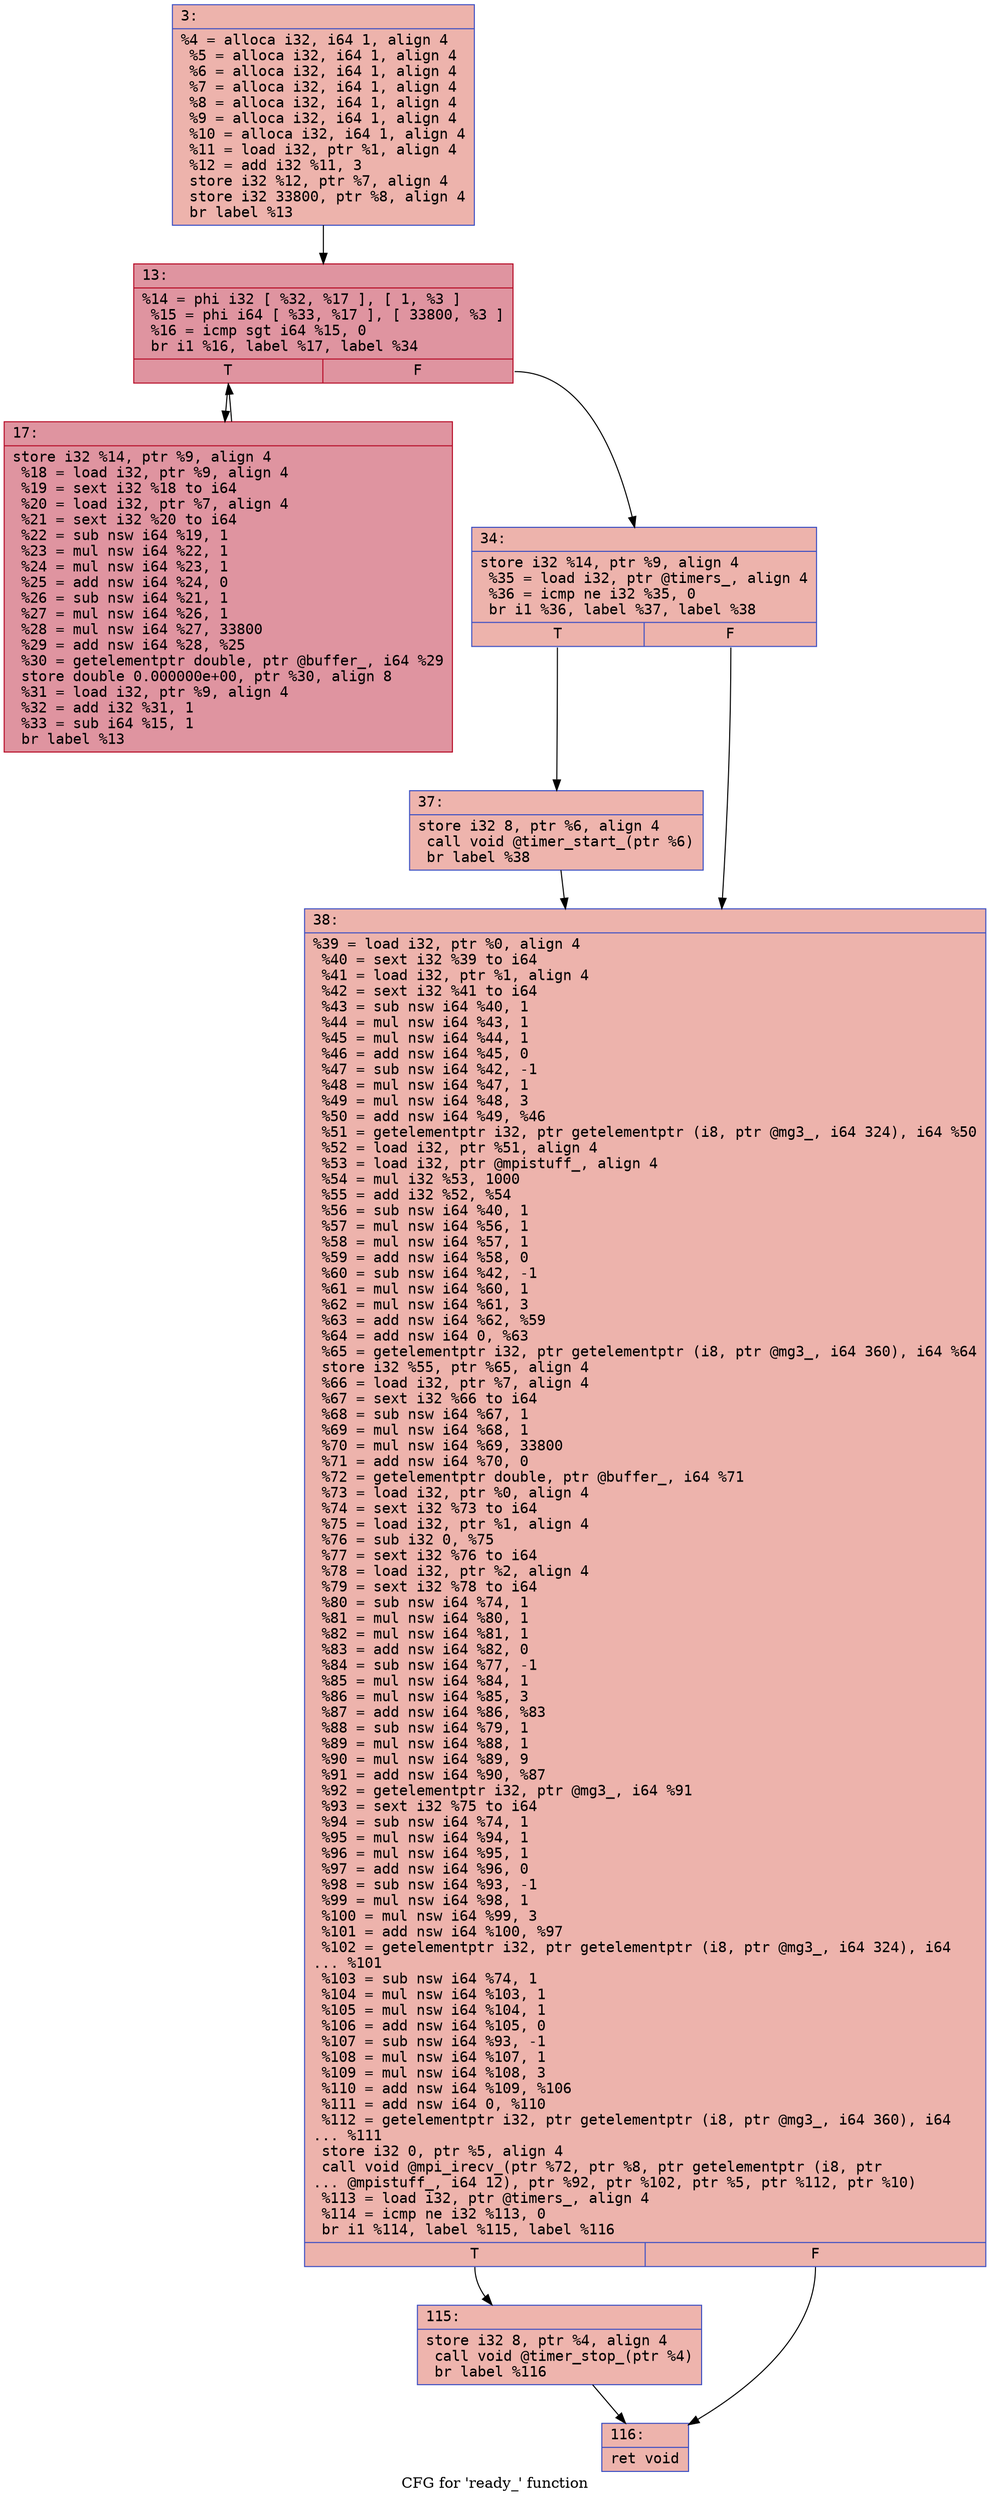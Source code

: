 digraph "CFG for 'ready_' function" {
	label="CFG for 'ready_' function";

	Node0x559626d3c6a0 [shape=record,color="#3d50c3ff", style=filled, fillcolor="#d6524470" fontname="Courier",label="{3:\l|  %4 = alloca i32, i64 1, align 4\l  %5 = alloca i32, i64 1, align 4\l  %6 = alloca i32, i64 1, align 4\l  %7 = alloca i32, i64 1, align 4\l  %8 = alloca i32, i64 1, align 4\l  %9 = alloca i32, i64 1, align 4\l  %10 = alloca i32, i64 1, align 4\l  %11 = load i32, ptr %1, align 4\l  %12 = add i32 %11, 3\l  store i32 %12, ptr %7, align 4\l  store i32 33800, ptr %8, align 4\l  br label %13\l}"];
	Node0x559626d3c6a0 -> Node0x559626d3cc40[tooltip="3 -> 13\nProbability 100.00%" ];
	Node0x559626d3cc40 [shape=record,color="#b70d28ff", style=filled, fillcolor="#b70d2870" fontname="Courier",label="{13:\l|  %14 = phi i32 [ %32, %17 ], [ 1, %3 ]\l  %15 = phi i64 [ %33, %17 ], [ 33800, %3 ]\l  %16 = icmp sgt i64 %15, 0\l  br i1 %16, label %17, label %34\l|{<s0>T|<s1>F}}"];
	Node0x559626d3cc40:s0 -> Node0x559626d3cd00[tooltip="13 -> 17\nProbability 96.88%" ];
	Node0x559626d3cc40:s1 -> Node0x559626d3dea0[tooltip="13 -> 34\nProbability 3.12%" ];
	Node0x559626d3cd00 [shape=record,color="#b70d28ff", style=filled, fillcolor="#b70d2870" fontname="Courier",label="{17:\l|  store i32 %14, ptr %9, align 4\l  %18 = load i32, ptr %9, align 4\l  %19 = sext i32 %18 to i64\l  %20 = load i32, ptr %7, align 4\l  %21 = sext i32 %20 to i64\l  %22 = sub nsw i64 %19, 1\l  %23 = mul nsw i64 %22, 1\l  %24 = mul nsw i64 %23, 1\l  %25 = add nsw i64 %24, 0\l  %26 = sub nsw i64 %21, 1\l  %27 = mul nsw i64 %26, 1\l  %28 = mul nsw i64 %27, 33800\l  %29 = add nsw i64 %28, %25\l  %30 = getelementptr double, ptr @buffer_, i64 %29\l  store double 0.000000e+00, ptr %30, align 8\l  %31 = load i32, ptr %9, align 4\l  %32 = add i32 %31, 1\l  %33 = sub i64 %15, 1\l  br label %13\l}"];
	Node0x559626d3cd00 -> Node0x559626d3cc40[tooltip="17 -> 13\nProbability 100.00%" ];
	Node0x559626d3dea0 [shape=record,color="#3d50c3ff", style=filled, fillcolor="#d6524470" fontname="Courier",label="{34:\l|  store i32 %14, ptr %9, align 4\l  %35 = load i32, ptr @timers_, align 4\l  %36 = icmp ne i32 %35, 0\l  br i1 %36, label %37, label %38\l|{<s0>T|<s1>F}}"];
	Node0x559626d3dea0:s0 -> Node0x559626d3eba0[tooltip="34 -> 37\nProbability 62.50%" ];
	Node0x559626d3dea0:s1 -> Node0x559626d3ebf0[tooltip="34 -> 38\nProbability 37.50%" ];
	Node0x559626d3eba0 [shape=record,color="#3d50c3ff", style=filled, fillcolor="#d8564670" fontname="Courier",label="{37:\l|  store i32 8, ptr %6, align 4\l  call void @timer_start_(ptr %6)\l  br label %38\l}"];
	Node0x559626d3eba0 -> Node0x559626d3ebf0[tooltip="37 -> 38\nProbability 100.00%" ];
	Node0x559626d3ebf0 [shape=record,color="#3d50c3ff", style=filled, fillcolor="#d6524470" fontname="Courier",label="{38:\l|  %39 = load i32, ptr %0, align 4\l  %40 = sext i32 %39 to i64\l  %41 = load i32, ptr %1, align 4\l  %42 = sext i32 %41 to i64\l  %43 = sub nsw i64 %40, 1\l  %44 = mul nsw i64 %43, 1\l  %45 = mul nsw i64 %44, 1\l  %46 = add nsw i64 %45, 0\l  %47 = sub nsw i64 %42, -1\l  %48 = mul nsw i64 %47, 1\l  %49 = mul nsw i64 %48, 3\l  %50 = add nsw i64 %49, %46\l  %51 = getelementptr i32, ptr getelementptr (i8, ptr @mg3_, i64 324), i64 %50\l  %52 = load i32, ptr %51, align 4\l  %53 = load i32, ptr @mpistuff_, align 4\l  %54 = mul i32 %53, 1000\l  %55 = add i32 %52, %54\l  %56 = sub nsw i64 %40, 1\l  %57 = mul nsw i64 %56, 1\l  %58 = mul nsw i64 %57, 1\l  %59 = add nsw i64 %58, 0\l  %60 = sub nsw i64 %42, -1\l  %61 = mul nsw i64 %60, 1\l  %62 = mul nsw i64 %61, 3\l  %63 = add nsw i64 %62, %59\l  %64 = add nsw i64 0, %63\l  %65 = getelementptr i32, ptr getelementptr (i8, ptr @mg3_, i64 360), i64 %64\l  store i32 %55, ptr %65, align 4\l  %66 = load i32, ptr %7, align 4\l  %67 = sext i32 %66 to i64\l  %68 = sub nsw i64 %67, 1\l  %69 = mul nsw i64 %68, 1\l  %70 = mul nsw i64 %69, 33800\l  %71 = add nsw i64 %70, 0\l  %72 = getelementptr double, ptr @buffer_, i64 %71\l  %73 = load i32, ptr %0, align 4\l  %74 = sext i32 %73 to i64\l  %75 = load i32, ptr %1, align 4\l  %76 = sub i32 0, %75\l  %77 = sext i32 %76 to i64\l  %78 = load i32, ptr %2, align 4\l  %79 = sext i32 %78 to i64\l  %80 = sub nsw i64 %74, 1\l  %81 = mul nsw i64 %80, 1\l  %82 = mul nsw i64 %81, 1\l  %83 = add nsw i64 %82, 0\l  %84 = sub nsw i64 %77, -1\l  %85 = mul nsw i64 %84, 1\l  %86 = mul nsw i64 %85, 3\l  %87 = add nsw i64 %86, %83\l  %88 = sub nsw i64 %79, 1\l  %89 = mul nsw i64 %88, 1\l  %90 = mul nsw i64 %89, 9\l  %91 = add nsw i64 %90, %87\l  %92 = getelementptr i32, ptr @mg3_, i64 %91\l  %93 = sext i32 %75 to i64\l  %94 = sub nsw i64 %74, 1\l  %95 = mul nsw i64 %94, 1\l  %96 = mul nsw i64 %95, 1\l  %97 = add nsw i64 %96, 0\l  %98 = sub nsw i64 %93, -1\l  %99 = mul nsw i64 %98, 1\l  %100 = mul nsw i64 %99, 3\l  %101 = add nsw i64 %100, %97\l  %102 = getelementptr i32, ptr getelementptr (i8, ptr @mg3_, i64 324), i64\l... %101\l  %103 = sub nsw i64 %74, 1\l  %104 = mul nsw i64 %103, 1\l  %105 = mul nsw i64 %104, 1\l  %106 = add nsw i64 %105, 0\l  %107 = sub nsw i64 %93, -1\l  %108 = mul nsw i64 %107, 1\l  %109 = mul nsw i64 %108, 3\l  %110 = add nsw i64 %109, %106\l  %111 = add nsw i64 0, %110\l  %112 = getelementptr i32, ptr getelementptr (i8, ptr @mg3_, i64 360), i64\l... %111\l  store i32 0, ptr %5, align 4\l  call void @mpi_irecv_(ptr %72, ptr %8, ptr getelementptr (i8, ptr\l... @mpistuff_, i64 12), ptr %92, ptr %102, ptr %5, ptr %112, ptr %10)\l  %113 = load i32, ptr @timers_, align 4\l  %114 = icmp ne i32 %113, 0\l  br i1 %114, label %115, label %116\l|{<s0>T|<s1>F}}"];
	Node0x559626d3ebf0:s0 -> Node0x559626d42d30[tooltip="38 -> 115\nProbability 62.50%" ];
	Node0x559626d3ebf0:s1 -> Node0x559626d42d80[tooltip="38 -> 116\nProbability 37.50%" ];
	Node0x559626d42d30 [shape=record,color="#3d50c3ff", style=filled, fillcolor="#d8564670" fontname="Courier",label="{115:\l|  store i32 8, ptr %4, align 4\l  call void @timer_stop_(ptr %4)\l  br label %116\l}"];
	Node0x559626d42d30 -> Node0x559626d42d80[tooltip="115 -> 116\nProbability 100.00%" ];
	Node0x559626d42d80 [shape=record,color="#3d50c3ff", style=filled, fillcolor="#d6524470" fontname="Courier",label="{116:\l|  ret void\l}"];
}
